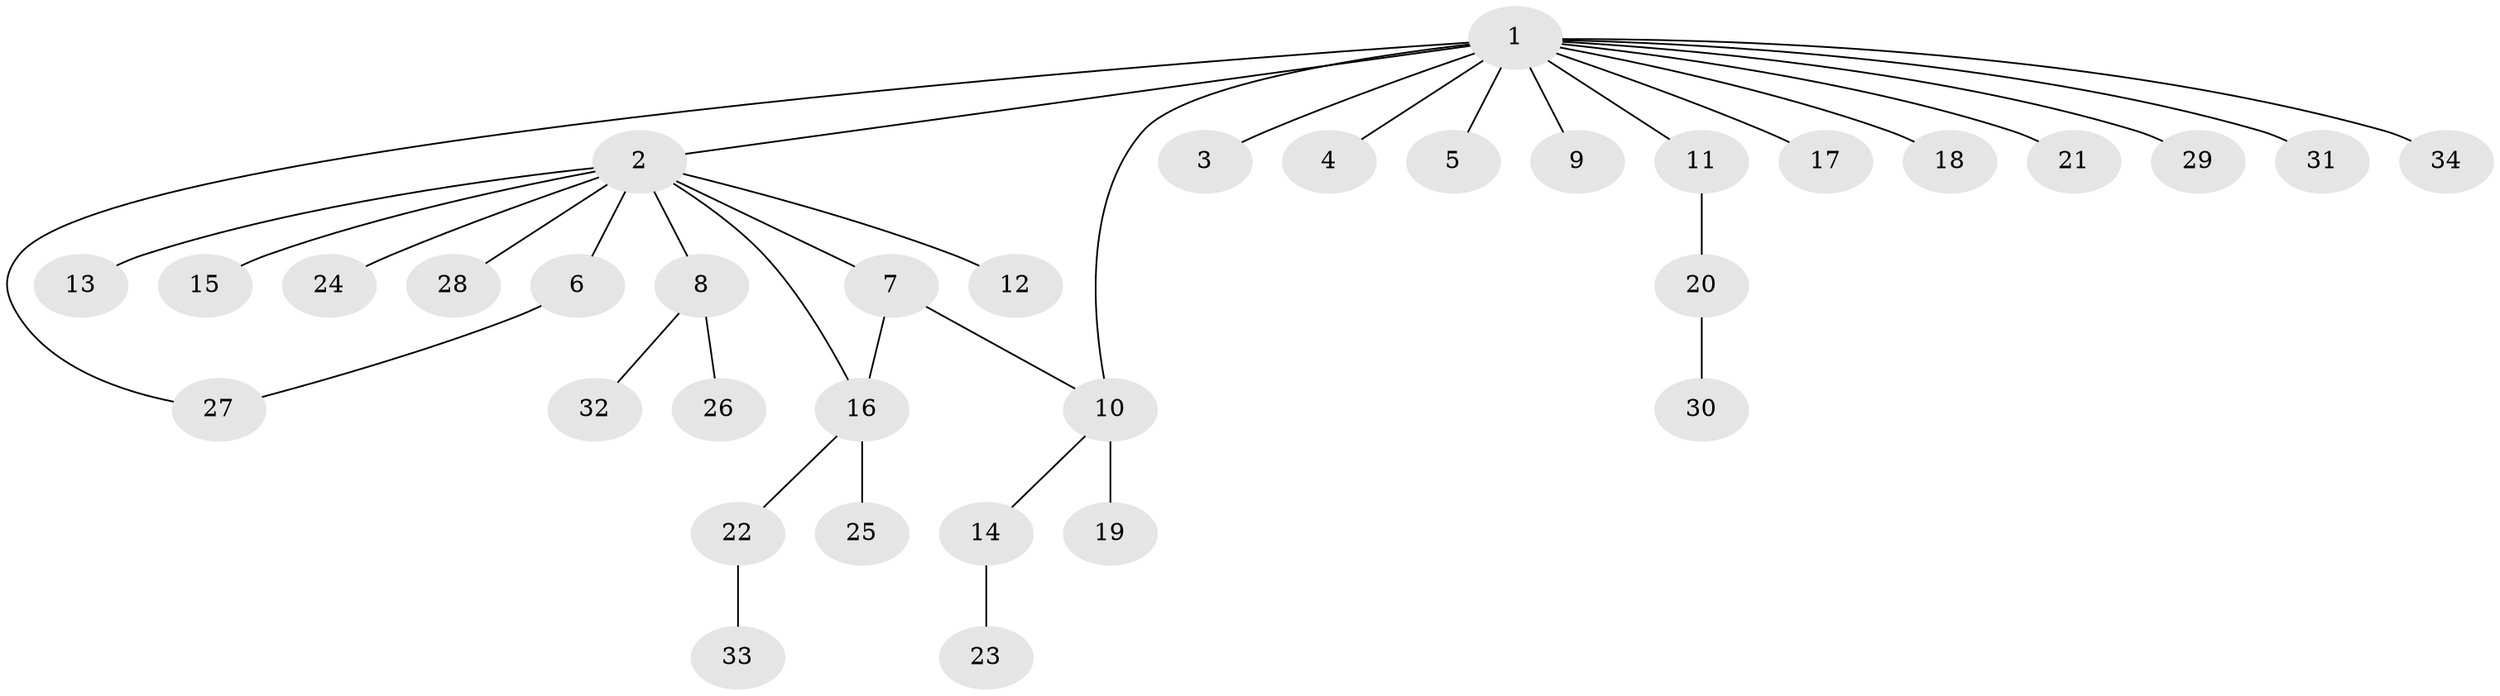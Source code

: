 // original degree distribution, {17: 0.018518518518518517, 12: 0.018518518518518517, 2: 0.16666666666666666, 1: 0.6296296296296297, 4: 0.018518518518518517, 3: 0.09259259259259259, 5: 0.018518518518518517, 7: 0.018518518518518517, 6: 0.018518518518518517}
// Generated by graph-tools (version 1.1) at 2025/50/03/04/25 22:50:33]
// undirected, 34 vertices, 36 edges
graph export_dot {
  node [color=gray90,style=filled];
  1;
  2;
  3;
  4;
  5;
  6;
  7;
  8;
  9;
  10;
  11;
  12;
  13;
  14;
  15;
  16;
  17;
  18;
  19;
  20;
  21;
  22;
  23;
  24;
  25;
  26;
  27;
  28;
  29;
  30;
  31;
  32;
  33;
  34;
  1 -- 2 [weight=1.0];
  1 -- 3 [weight=1.0];
  1 -- 4 [weight=1.0];
  1 -- 5 [weight=1.0];
  1 -- 9 [weight=1.0];
  1 -- 10 [weight=2.0];
  1 -- 11 [weight=1.0];
  1 -- 17 [weight=1.0];
  1 -- 18 [weight=1.0];
  1 -- 21 [weight=1.0];
  1 -- 27 [weight=2.0];
  1 -- 29 [weight=1.0];
  1 -- 31 [weight=1.0];
  1 -- 34 [weight=1.0];
  2 -- 6 [weight=1.0];
  2 -- 7 [weight=1.0];
  2 -- 8 [weight=1.0];
  2 -- 12 [weight=1.0];
  2 -- 13 [weight=1.0];
  2 -- 15 [weight=1.0];
  2 -- 16 [weight=1.0];
  2 -- 24 [weight=1.0];
  2 -- 28 [weight=1.0];
  6 -- 27 [weight=2.0];
  7 -- 10 [weight=1.0];
  7 -- 16 [weight=2.0];
  8 -- 26 [weight=1.0];
  8 -- 32 [weight=1.0];
  10 -- 14 [weight=1.0];
  10 -- 19 [weight=3.0];
  11 -- 20 [weight=1.0];
  14 -- 23 [weight=1.0];
  16 -- 22 [weight=1.0];
  16 -- 25 [weight=1.0];
  20 -- 30 [weight=1.0];
  22 -- 33 [weight=1.0];
}
